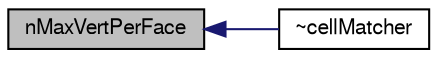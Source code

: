 digraph "nMaxVertPerFace"
{
  bgcolor="transparent";
  edge [fontname="FreeSans",fontsize="10",labelfontname="FreeSans",labelfontsize="10"];
  node [fontname="FreeSans",fontsize="10",shape=record];
  rankdir="LR";
  Node1108 [label="nMaxVertPerFace",height=0.2,width=0.4,color="black", fillcolor="grey75", style="filled", fontcolor="black"];
  Node1108 -> Node1109 [dir="back",color="midnightblue",fontsize="10",style="solid",fontname="FreeSans"];
  Node1109 [label="~cellMatcher",height=0.2,width=0.4,color="black",URL="$a27166.html#a8044cd6c0bf054837c0d93645974858b",tooltip="Destructor. "];
}
